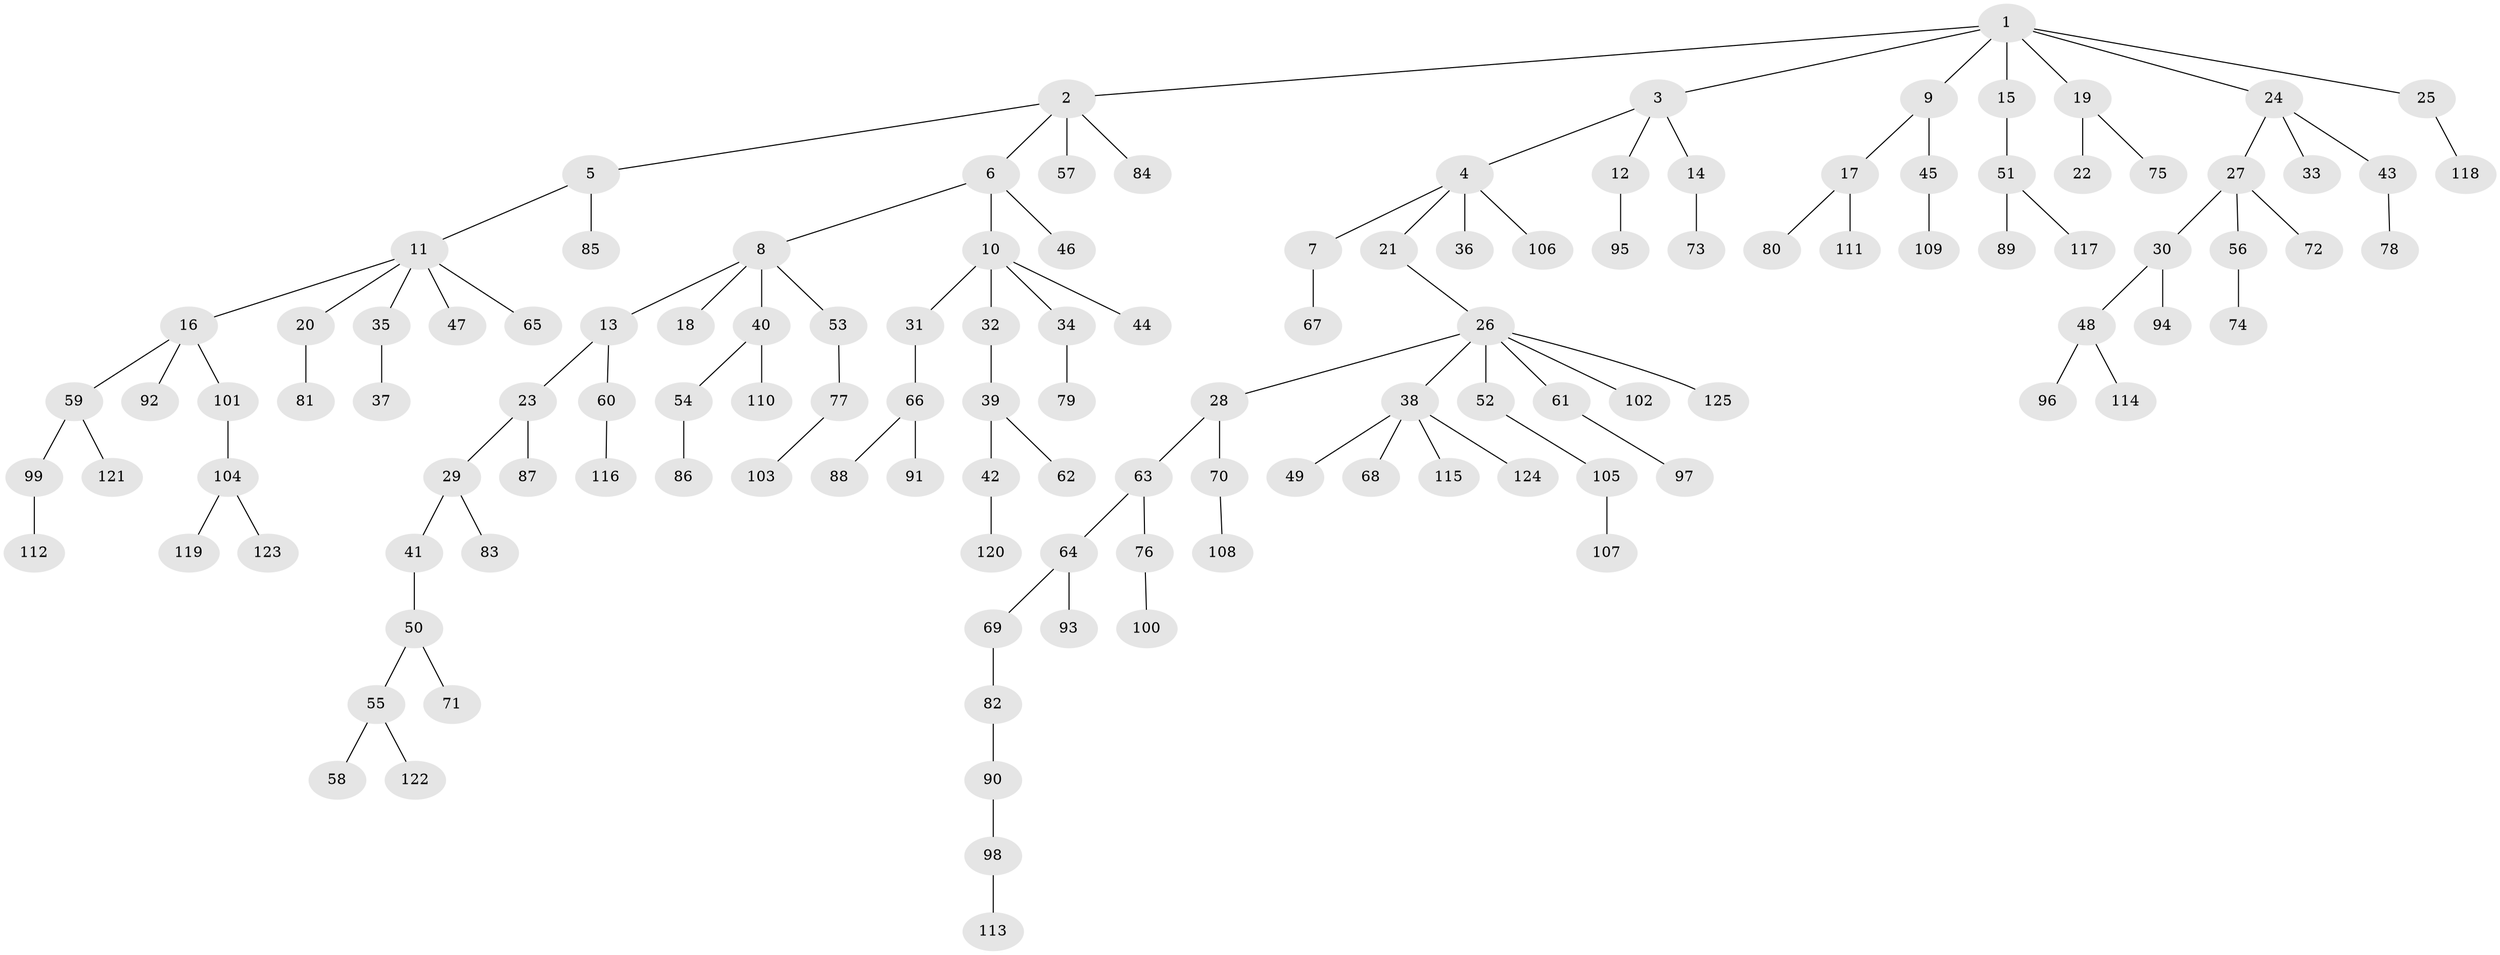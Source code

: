 // coarse degree distribution, {9: 0.02, 4: 0.04, 3: 0.12, 2: 0.24, 7: 0.02, 1: 0.54, 5: 0.02}
// Generated by graph-tools (version 1.1) at 2025/19/03/04/25 18:19:06]
// undirected, 125 vertices, 124 edges
graph export_dot {
graph [start="1"]
  node [color=gray90,style=filled];
  1;
  2;
  3;
  4;
  5;
  6;
  7;
  8;
  9;
  10;
  11;
  12;
  13;
  14;
  15;
  16;
  17;
  18;
  19;
  20;
  21;
  22;
  23;
  24;
  25;
  26;
  27;
  28;
  29;
  30;
  31;
  32;
  33;
  34;
  35;
  36;
  37;
  38;
  39;
  40;
  41;
  42;
  43;
  44;
  45;
  46;
  47;
  48;
  49;
  50;
  51;
  52;
  53;
  54;
  55;
  56;
  57;
  58;
  59;
  60;
  61;
  62;
  63;
  64;
  65;
  66;
  67;
  68;
  69;
  70;
  71;
  72;
  73;
  74;
  75;
  76;
  77;
  78;
  79;
  80;
  81;
  82;
  83;
  84;
  85;
  86;
  87;
  88;
  89;
  90;
  91;
  92;
  93;
  94;
  95;
  96;
  97;
  98;
  99;
  100;
  101;
  102;
  103;
  104;
  105;
  106;
  107;
  108;
  109;
  110;
  111;
  112;
  113;
  114;
  115;
  116;
  117;
  118;
  119;
  120;
  121;
  122;
  123;
  124;
  125;
  1 -- 2;
  1 -- 3;
  1 -- 9;
  1 -- 15;
  1 -- 19;
  1 -- 24;
  1 -- 25;
  2 -- 5;
  2 -- 6;
  2 -- 57;
  2 -- 84;
  3 -- 4;
  3 -- 12;
  3 -- 14;
  4 -- 7;
  4 -- 21;
  4 -- 36;
  4 -- 106;
  5 -- 11;
  5 -- 85;
  6 -- 8;
  6 -- 10;
  6 -- 46;
  7 -- 67;
  8 -- 13;
  8 -- 18;
  8 -- 40;
  8 -- 53;
  9 -- 17;
  9 -- 45;
  10 -- 31;
  10 -- 32;
  10 -- 34;
  10 -- 44;
  11 -- 16;
  11 -- 20;
  11 -- 35;
  11 -- 47;
  11 -- 65;
  12 -- 95;
  13 -- 23;
  13 -- 60;
  14 -- 73;
  15 -- 51;
  16 -- 59;
  16 -- 92;
  16 -- 101;
  17 -- 80;
  17 -- 111;
  19 -- 22;
  19 -- 75;
  20 -- 81;
  21 -- 26;
  23 -- 29;
  23 -- 87;
  24 -- 27;
  24 -- 33;
  24 -- 43;
  25 -- 118;
  26 -- 28;
  26 -- 38;
  26 -- 52;
  26 -- 61;
  26 -- 102;
  26 -- 125;
  27 -- 30;
  27 -- 56;
  27 -- 72;
  28 -- 63;
  28 -- 70;
  29 -- 41;
  29 -- 83;
  30 -- 48;
  30 -- 94;
  31 -- 66;
  32 -- 39;
  34 -- 79;
  35 -- 37;
  38 -- 49;
  38 -- 68;
  38 -- 115;
  38 -- 124;
  39 -- 42;
  39 -- 62;
  40 -- 54;
  40 -- 110;
  41 -- 50;
  42 -- 120;
  43 -- 78;
  45 -- 109;
  48 -- 96;
  48 -- 114;
  50 -- 55;
  50 -- 71;
  51 -- 89;
  51 -- 117;
  52 -- 105;
  53 -- 77;
  54 -- 86;
  55 -- 58;
  55 -- 122;
  56 -- 74;
  59 -- 99;
  59 -- 121;
  60 -- 116;
  61 -- 97;
  63 -- 64;
  63 -- 76;
  64 -- 69;
  64 -- 93;
  66 -- 88;
  66 -- 91;
  69 -- 82;
  70 -- 108;
  76 -- 100;
  77 -- 103;
  82 -- 90;
  90 -- 98;
  98 -- 113;
  99 -- 112;
  101 -- 104;
  104 -- 119;
  104 -- 123;
  105 -- 107;
}

